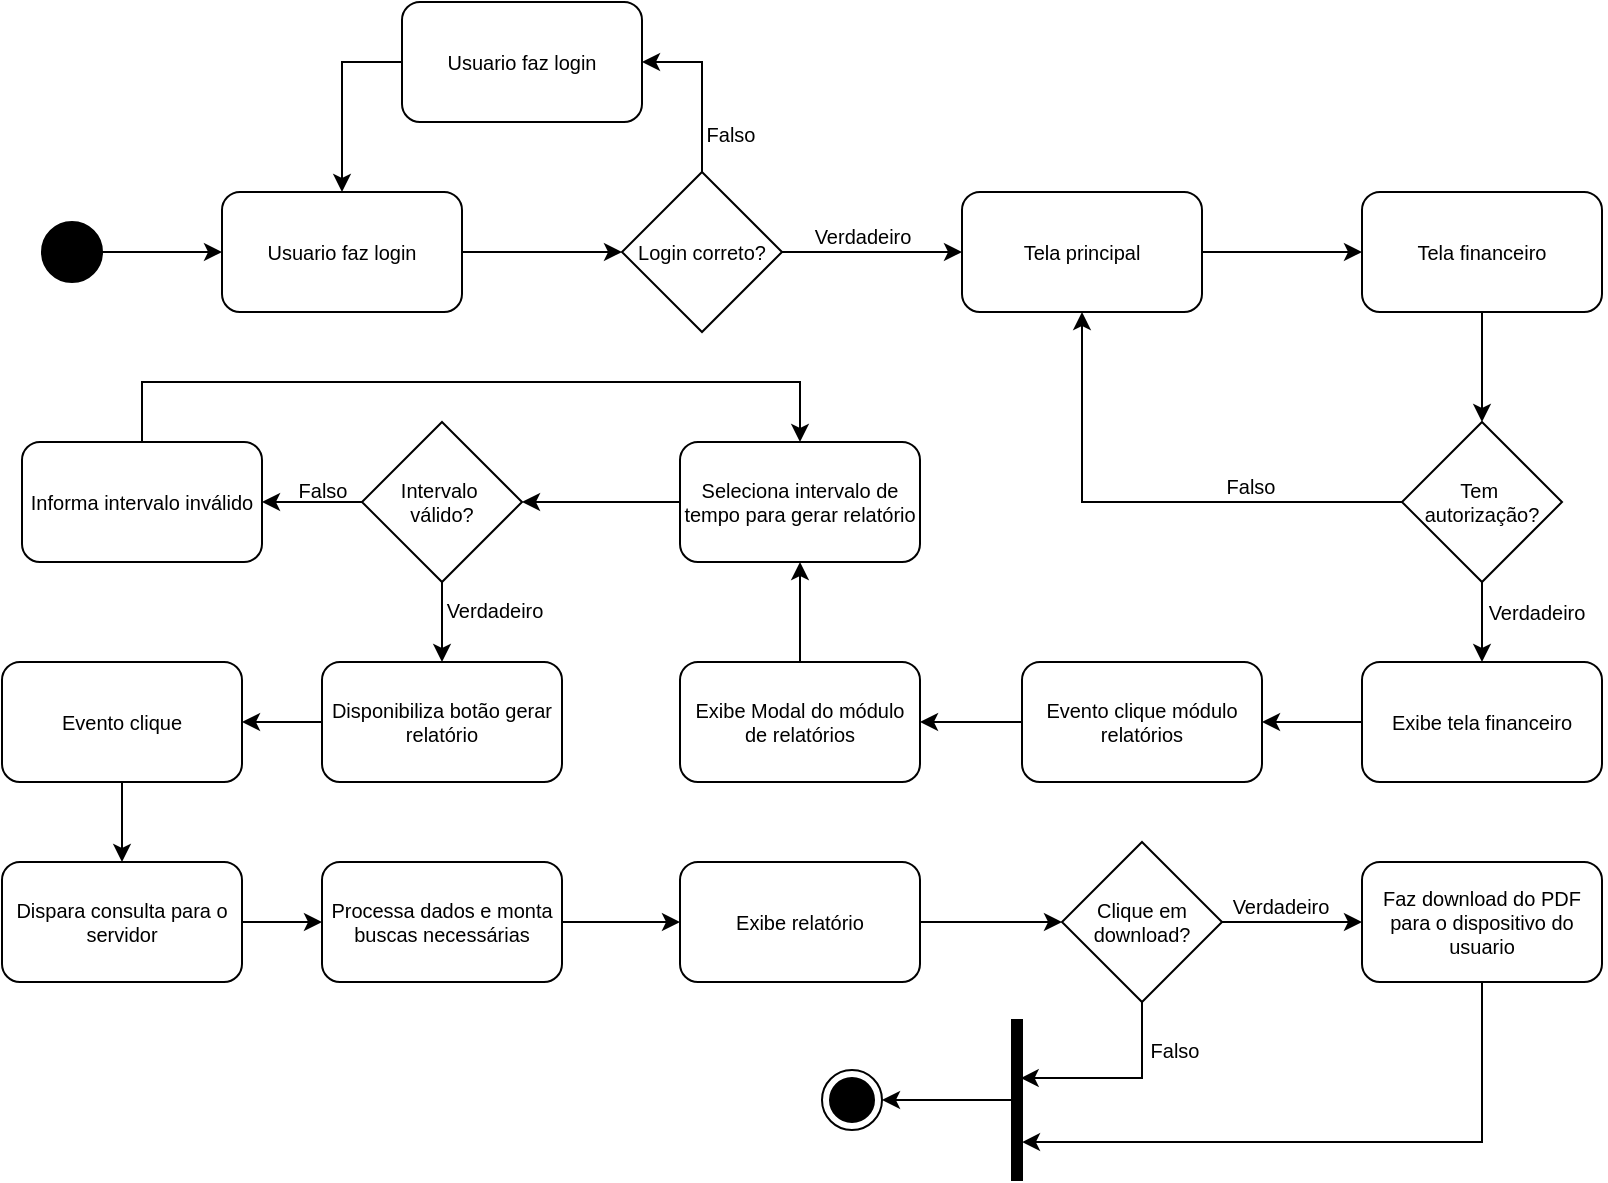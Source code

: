 <mxfile version="25.0.1">
  <diagram name="Page-1" id="P2yEPsJlVXhFW97qSKai">
    <mxGraphModel dx="1434" dy="778" grid="1" gridSize="10" guides="1" tooltips="1" connect="1" arrows="1" fold="1" page="1" pageScale="1" pageWidth="827" pageHeight="1169" math="0" shadow="0">
      <root>
        <mxCell id="0" />
        <mxCell id="1" parent="0" />
        <mxCell id="86fRKVhWkx9RXHk3TfbC-3" value="" style="edgeStyle=orthogonalEdgeStyle;rounded=0;orthogonalLoop=1;jettySize=auto;html=1;" edge="1" parent="1" source="86fRKVhWkx9RXHk3TfbC-1" target="86fRKVhWkx9RXHk3TfbC-2">
          <mxGeometry relative="1" as="geometry" />
        </mxCell>
        <mxCell id="86fRKVhWkx9RXHk3TfbC-1" value="" style="ellipse;fillColor=strokeColor;html=1;" vertex="1" parent="1">
          <mxGeometry x="30" y="120" width="30" height="30" as="geometry" />
        </mxCell>
        <mxCell id="86fRKVhWkx9RXHk3TfbC-5" value="" style="edgeStyle=orthogonalEdgeStyle;rounded=0;orthogonalLoop=1;jettySize=auto;html=1;" edge="1" parent="1" source="86fRKVhWkx9RXHk3TfbC-2" target="86fRKVhWkx9RXHk3TfbC-4">
          <mxGeometry relative="1" as="geometry" />
        </mxCell>
        <mxCell id="86fRKVhWkx9RXHk3TfbC-2" value="Usuario faz login" style="rounded=1;whiteSpace=wrap;html=1;fontSize=10;" vertex="1" parent="1">
          <mxGeometry x="120" y="105" width="120" height="60" as="geometry" />
        </mxCell>
        <mxCell id="86fRKVhWkx9RXHk3TfbC-10" style="edgeStyle=orthogonalEdgeStyle;rounded=0;orthogonalLoop=1;jettySize=auto;html=1;" edge="1" parent="1" source="86fRKVhWkx9RXHk3TfbC-4" target="86fRKVhWkx9RXHk3TfbC-7">
          <mxGeometry relative="1" as="geometry">
            <Array as="points">
              <mxPoint x="360" y="40" />
            </Array>
          </mxGeometry>
        </mxCell>
        <mxCell id="86fRKVhWkx9RXHk3TfbC-15" value="" style="edgeStyle=orthogonalEdgeStyle;rounded=0;orthogonalLoop=1;jettySize=auto;html=1;" edge="1" parent="1" source="86fRKVhWkx9RXHk3TfbC-4" target="86fRKVhWkx9RXHk3TfbC-14">
          <mxGeometry relative="1" as="geometry" />
        </mxCell>
        <mxCell id="86fRKVhWkx9RXHk3TfbC-4" value="Login correto?" style="rhombus;fontSize=10;" vertex="1" parent="1">
          <mxGeometry x="320" y="95" width="80" height="80" as="geometry" />
        </mxCell>
        <mxCell id="86fRKVhWkx9RXHk3TfbC-11" style="edgeStyle=orthogonalEdgeStyle;rounded=0;orthogonalLoop=1;jettySize=auto;html=1;entryX=0.5;entryY=0;entryDx=0;entryDy=0;" edge="1" parent="1" source="86fRKVhWkx9RXHk3TfbC-7" target="86fRKVhWkx9RXHk3TfbC-2">
          <mxGeometry relative="1" as="geometry">
            <Array as="points">
              <mxPoint x="180" y="40" />
            </Array>
          </mxGeometry>
        </mxCell>
        <mxCell id="86fRKVhWkx9RXHk3TfbC-7" value="Usuario faz login" style="rounded=1;whiteSpace=wrap;html=1;fontSize=10;" vertex="1" parent="1">
          <mxGeometry x="210" y="10" width="120" height="60" as="geometry" />
        </mxCell>
        <mxCell id="86fRKVhWkx9RXHk3TfbC-12" value="Falso" style="text;html=1;align=center;verticalAlign=middle;resizable=0;points=[];autosize=1;strokeColor=none;fillColor=none;fontSize=10;" vertex="1" parent="1">
          <mxGeometry x="349" y="61" width="50" height="30" as="geometry" />
        </mxCell>
        <mxCell id="86fRKVhWkx9RXHk3TfbC-18" value="" style="edgeStyle=orthogonalEdgeStyle;rounded=0;orthogonalLoop=1;jettySize=auto;html=1;" edge="1" parent="1" source="86fRKVhWkx9RXHk3TfbC-14" target="86fRKVhWkx9RXHk3TfbC-17">
          <mxGeometry relative="1" as="geometry" />
        </mxCell>
        <mxCell id="86fRKVhWkx9RXHk3TfbC-14" value="Tela principal" style="rounded=1;whiteSpace=wrap;html=1;fontSize=10;" vertex="1" parent="1">
          <mxGeometry x="490" y="105" width="120" height="60" as="geometry" />
        </mxCell>
        <mxCell id="86fRKVhWkx9RXHk3TfbC-16" value="Verdadeiro" style="text;html=1;align=center;verticalAlign=middle;resizable=0;points=[];autosize=1;strokeColor=none;fillColor=none;fontSize=10;" vertex="1" parent="1">
          <mxGeometry x="405" y="112" width="70" height="30" as="geometry" />
        </mxCell>
        <mxCell id="86fRKVhWkx9RXHk3TfbC-20" value="" style="edgeStyle=orthogonalEdgeStyle;rounded=0;orthogonalLoop=1;jettySize=auto;html=1;" edge="1" parent="1" source="86fRKVhWkx9RXHk3TfbC-17" target="86fRKVhWkx9RXHk3TfbC-19">
          <mxGeometry relative="1" as="geometry" />
        </mxCell>
        <mxCell id="86fRKVhWkx9RXHk3TfbC-17" value="Tela financeiro" style="rounded=1;whiteSpace=wrap;html=1;fontSize=10;" vertex="1" parent="1">
          <mxGeometry x="690" y="105" width="120" height="60" as="geometry" />
        </mxCell>
        <mxCell id="86fRKVhWkx9RXHk3TfbC-21" style="edgeStyle=orthogonalEdgeStyle;rounded=0;orthogonalLoop=1;jettySize=auto;html=1;" edge="1" parent="1" source="86fRKVhWkx9RXHk3TfbC-19" target="86fRKVhWkx9RXHk3TfbC-14">
          <mxGeometry relative="1" as="geometry" />
        </mxCell>
        <mxCell id="86fRKVhWkx9RXHk3TfbC-24" value="" style="edgeStyle=orthogonalEdgeStyle;rounded=0;orthogonalLoop=1;jettySize=auto;html=1;" edge="1" parent="1" source="86fRKVhWkx9RXHk3TfbC-19" target="86fRKVhWkx9RXHk3TfbC-23">
          <mxGeometry relative="1" as="geometry" />
        </mxCell>
        <mxCell id="86fRKVhWkx9RXHk3TfbC-19" value="Tem &#xa;autorização?" style="rhombus;fontSize=10;" vertex="1" parent="1">
          <mxGeometry x="710" y="220" width="80" height="80" as="geometry" />
        </mxCell>
        <mxCell id="86fRKVhWkx9RXHk3TfbC-22" value="Falso" style="text;html=1;align=center;verticalAlign=middle;resizable=0;points=[];autosize=1;strokeColor=none;fillColor=none;fontSize=10;" vertex="1" parent="1">
          <mxGeometry x="609" y="237" width="50" height="30" as="geometry" />
        </mxCell>
        <mxCell id="86fRKVhWkx9RXHk3TfbC-27" value="" style="edgeStyle=orthogonalEdgeStyle;rounded=0;orthogonalLoop=1;jettySize=auto;html=1;" edge="1" parent="1" source="86fRKVhWkx9RXHk3TfbC-23" target="86fRKVhWkx9RXHk3TfbC-26">
          <mxGeometry relative="1" as="geometry" />
        </mxCell>
        <mxCell id="86fRKVhWkx9RXHk3TfbC-23" value="Exibe tela financeiro" style="rounded=1;whiteSpace=wrap;html=1;fontSize=10;" vertex="1" parent="1">
          <mxGeometry x="690" y="340" width="120" height="60" as="geometry" />
        </mxCell>
        <mxCell id="86fRKVhWkx9RXHk3TfbC-25" value="Verdadeiro" style="text;html=1;align=center;verticalAlign=middle;resizable=0;points=[];autosize=1;strokeColor=none;fillColor=none;fontSize=10;" vertex="1" parent="1">
          <mxGeometry x="742" y="300" width="70" height="30" as="geometry" />
        </mxCell>
        <mxCell id="86fRKVhWkx9RXHk3TfbC-29" value="" style="edgeStyle=orthogonalEdgeStyle;rounded=0;orthogonalLoop=1;jettySize=auto;html=1;" edge="1" parent="1" source="86fRKVhWkx9RXHk3TfbC-26" target="86fRKVhWkx9RXHk3TfbC-28">
          <mxGeometry relative="1" as="geometry" />
        </mxCell>
        <mxCell id="86fRKVhWkx9RXHk3TfbC-26" value="Evento clique módulo relatórios" style="rounded=1;whiteSpace=wrap;html=1;fontSize=10;" vertex="1" parent="1">
          <mxGeometry x="520" y="340" width="120" height="60" as="geometry" />
        </mxCell>
        <mxCell id="86fRKVhWkx9RXHk3TfbC-31" value="" style="edgeStyle=orthogonalEdgeStyle;rounded=0;orthogonalLoop=1;jettySize=auto;html=1;" edge="1" parent="1" source="86fRKVhWkx9RXHk3TfbC-28" target="86fRKVhWkx9RXHk3TfbC-30">
          <mxGeometry relative="1" as="geometry" />
        </mxCell>
        <mxCell id="86fRKVhWkx9RXHk3TfbC-28" value="Exibe Modal do módulo de relatórios" style="rounded=1;whiteSpace=wrap;html=1;fontSize=10;" vertex="1" parent="1">
          <mxGeometry x="349" y="340" width="120" height="60" as="geometry" />
        </mxCell>
        <mxCell id="86fRKVhWkx9RXHk3TfbC-33" value="" style="edgeStyle=orthogonalEdgeStyle;rounded=0;orthogonalLoop=1;jettySize=auto;html=1;" edge="1" parent="1" source="86fRKVhWkx9RXHk3TfbC-30" target="86fRKVhWkx9RXHk3TfbC-32">
          <mxGeometry relative="1" as="geometry" />
        </mxCell>
        <mxCell id="86fRKVhWkx9RXHk3TfbC-30" value="Seleciona intervalo de tempo para gerar relatório" style="rounded=1;whiteSpace=wrap;html=1;fontSize=10;" vertex="1" parent="1">
          <mxGeometry x="349" y="230" width="120" height="60" as="geometry" />
        </mxCell>
        <mxCell id="86fRKVhWkx9RXHk3TfbC-36" value="" style="edgeStyle=orthogonalEdgeStyle;rounded=0;orthogonalLoop=1;jettySize=auto;html=1;" edge="1" parent="1" source="86fRKVhWkx9RXHk3TfbC-32" target="86fRKVhWkx9RXHk3TfbC-34">
          <mxGeometry relative="1" as="geometry" />
        </mxCell>
        <mxCell id="86fRKVhWkx9RXHk3TfbC-39" value="" style="edgeStyle=orthogonalEdgeStyle;rounded=0;orthogonalLoop=1;jettySize=auto;html=1;" edge="1" parent="1" source="86fRKVhWkx9RXHk3TfbC-32" target="86fRKVhWkx9RXHk3TfbC-38">
          <mxGeometry relative="1" as="geometry" />
        </mxCell>
        <mxCell id="86fRKVhWkx9RXHk3TfbC-32" value="Intervalo &#xa;válido?" style="rhombus;fontSize=10;" vertex="1" parent="1">
          <mxGeometry x="190" y="220" width="80" height="80" as="geometry" />
        </mxCell>
        <mxCell id="86fRKVhWkx9RXHk3TfbC-35" style="edgeStyle=orthogonalEdgeStyle;rounded=0;orthogonalLoop=1;jettySize=auto;html=1;" edge="1" parent="1" source="86fRKVhWkx9RXHk3TfbC-34" target="86fRKVhWkx9RXHk3TfbC-30">
          <mxGeometry relative="1" as="geometry">
            <Array as="points">
              <mxPoint x="80" y="200" />
              <mxPoint x="409" y="200" />
            </Array>
          </mxGeometry>
        </mxCell>
        <mxCell id="86fRKVhWkx9RXHk3TfbC-34" value="Informa intervalo inválido" style="rounded=1;whiteSpace=wrap;html=1;fontSize=10;" vertex="1" parent="1">
          <mxGeometry x="20" y="230" width="120" height="60" as="geometry" />
        </mxCell>
        <mxCell id="86fRKVhWkx9RXHk3TfbC-37" value="Falso" style="text;html=1;align=center;verticalAlign=middle;resizable=0;points=[];autosize=1;strokeColor=none;fillColor=none;fontSize=10;" vertex="1" parent="1">
          <mxGeometry x="145" y="239" width="50" height="30" as="geometry" />
        </mxCell>
        <mxCell id="86fRKVhWkx9RXHk3TfbC-42" value="" style="edgeStyle=orthogonalEdgeStyle;rounded=0;orthogonalLoop=1;jettySize=auto;html=1;" edge="1" parent="1" source="86fRKVhWkx9RXHk3TfbC-38" target="86fRKVhWkx9RXHk3TfbC-41">
          <mxGeometry relative="1" as="geometry" />
        </mxCell>
        <mxCell id="86fRKVhWkx9RXHk3TfbC-38" value="Disponibiliza botão gerar relatório" style="rounded=1;whiteSpace=wrap;html=1;fontSize=10;" vertex="1" parent="1">
          <mxGeometry x="170" y="340" width="120" height="60" as="geometry" />
        </mxCell>
        <mxCell id="86fRKVhWkx9RXHk3TfbC-40" value="Verdadeiro" style="text;html=1;align=center;verticalAlign=middle;resizable=0;points=[];autosize=1;strokeColor=none;fillColor=none;fontSize=10;" vertex="1" parent="1">
          <mxGeometry x="221" y="299" width="70" height="30" as="geometry" />
        </mxCell>
        <mxCell id="86fRKVhWkx9RXHk3TfbC-44" value="" style="edgeStyle=orthogonalEdgeStyle;rounded=0;orthogonalLoop=1;jettySize=auto;html=1;" edge="1" parent="1" source="86fRKVhWkx9RXHk3TfbC-41" target="86fRKVhWkx9RXHk3TfbC-43">
          <mxGeometry relative="1" as="geometry" />
        </mxCell>
        <mxCell id="86fRKVhWkx9RXHk3TfbC-41" value="Evento clique" style="rounded=1;whiteSpace=wrap;html=1;fontSize=10;" vertex="1" parent="1">
          <mxGeometry x="10" y="340" width="120" height="60" as="geometry" />
        </mxCell>
        <mxCell id="86fRKVhWkx9RXHk3TfbC-46" value="" style="edgeStyle=orthogonalEdgeStyle;rounded=0;orthogonalLoop=1;jettySize=auto;html=1;" edge="1" parent="1" source="86fRKVhWkx9RXHk3TfbC-43" target="86fRKVhWkx9RXHk3TfbC-45">
          <mxGeometry relative="1" as="geometry" />
        </mxCell>
        <mxCell id="86fRKVhWkx9RXHk3TfbC-43" value="Dispara consulta para o servidor" style="rounded=1;whiteSpace=wrap;html=1;fontSize=10;" vertex="1" parent="1">
          <mxGeometry x="10" y="440" width="120" height="60" as="geometry" />
        </mxCell>
        <mxCell id="86fRKVhWkx9RXHk3TfbC-48" value="" style="edgeStyle=orthogonalEdgeStyle;rounded=0;orthogonalLoop=1;jettySize=auto;html=1;" edge="1" parent="1" source="86fRKVhWkx9RXHk3TfbC-45" target="86fRKVhWkx9RXHk3TfbC-47">
          <mxGeometry relative="1" as="geometry" />
        </mxCell>
        <mxCell id="86fRKVhWkx9RXHk3TfbC-45" value="Processa dados e monta buscas necessárias" style="rounded=1;whiteSpace=wrap;html=1;fontSize=10;" vertex="1" parent="1">
          <mxGeometry x="170" y="440" width="120" height="60" as="geometry" />
        </mxCell>
        <mxCell id="86fRKVhWkx9RXHk3TfbC-50" value="" style="edgeStyle=orthogonalEdgeStyle;rounded=0;orthogonalLoop=1;jettySize=auto;html=1;" edge="1" parent="1" source="86fRKVhWkx9RXHk3TfbC-47" target="86fRKVhWkx9RXHk3TfbC-49">
          <mxGeometry relative="1" as="geometry" />
        </mxCell>
        <mxCell id="86fRKVhWkx9RXHk3TfbC-47" value="Exibe relatório" style="rounded=1;whiteSpace=wrap;html=1;fontSize=10;" vertex="1" parent="1">
          <mxGeometry x="349" y="440" width="120" height="60" as="geometry" />
        </mxCell>
        <mxCell id="86fRKVhWkx9RXHk3TfbC-52" value="" style="edgeStyle=orthogonalEdgeStyle;rounded=0;orthogonalLoop=1;jettySize=auto;html=1;" edge="1" parent="1" source="86fRKVhWkx9RXHk3TfbC-49" target="86fRKVhWkx9RXHk3TfbC-51">
          <mxGeometry relative="1" as="geometry" />
        </mxCell>
        <mxCell id="86fRKVhWkx9RXHk3TfbC-49" value="Clique em&#xa;download?" style="rhombus;fontSize=10;" vertex="1" parent="1">
          <mxGeometry x="540" y="430" width="80" height="80" as="geometry" />
        </mxCell>
        <mxCell id="86fRKVhWkx9RXHk3TfbC-51" value="Faz download do PDF para o dispositivo do usuario" style="rounded=1;whiteSpace=wrap;html=1;fontSize=10;" vertex="1" parent="1">
          <mxGeometry x="690" y="440" width="120" height="60" as="geometry" />
        </mxCell>
        <mxCell id="86fRKVhWkx9RXHk3TfbC-53" value="Verdadeiro" style="text;html=1;align=center;verticalAlign=middle;resizable=0;points=[];autosize=1;strokeColor=none;fillColor=none;fontSize=10;" vertex="1" parent="1">
          <mxGeometry x="614" y="447" width="70" height="30" as="geometry" />
        </mxCell>
        <mxCell id="86fRKVhWkx9RXHk3TfbC-56" value="Falso" style="text;html=1;align=center;verticalAlign=middle;resizable=0;points=[];autosize=1;strokeColor=none;fillColor=none;fontSize=10;" vertex="1" parent="1">
          <mxGeometry x="571" y="519" width="50" height="30" as="geometry" />
        </mxCell>
        <mxCell id="86fRKVhWkx9RXHk3TfbC-57" value="" style="ellipse;html=1;shape=endState;fillColor=strokeColor;" vertex="1" parent="1">
          <mxGeometry x="420" y="544" width="30" height="30" as="geometry" />
        </mxCell>
        <mxCell id="86fRKVhWkx9RXHk3TfbC-65" value="" style="edgeStyle=orthogonalEdgeStyle;rounded=0;orthogonalLoop=1;jettySize=auto;html=1;" edge="1" parent="1" source="86fRKVhWkx9RXHk3TfbC-59" target="86fRKVhWkx9RXHk3TfbC-57">
          <mxGeometry relative="1" as="geometry" />
        </mxCell>
        <mxCell id="86fRKVhWkx9RXHk3TfbC-59" value="" style="html=1;points=[];perimeter=orthogonalPerimeter;fillColor=strokeColor;rotation=0;" vertex="1" parent="1">
          <mxGeometry x="515" y="519" width="5" height="80" as="geometry" />
        </mxCell>
        <mxCell id="86fRKVhWkx9RXHk3TfbC-63" style="edgeStyle=orthogonalEdgeStyle;rounded=0;orthogonalLoop=1;jettySize=auto;html=1;entryX=0.867;entryY=0.363;entryDx=0;entryDy=0;entryPerimeter=0;" edge="1" parent="1" source="86fRKVhWkx9RXHk3TfbC-49" target="86fRKVhWkx9RXHk3TfbC-59">
          <mxGeometry relative="1" as="geometry">
            <Array as="points">
              <mxPoint x="580" y="548" />
            </Array>
          </mxGeometry>
        </mxCell>
        <mxCell id="86fRKVhWkx9RXHk3TfbC-64" style="edgeStyle=orthogonalEdgeStyle;rounded=0;orthogonalLoop=1;jettySize=auto;html=1;entryX=1;entryY=0.763;entryDx=0;entryDy=0;entryPerimeter=0;" edge="1" parent="1" source="86fRKVhWkx9RXHk3TfbC-51" target="86fRKVhWkx9RXHk3TfbC-59">
          <mxGeometry relative="1" as="geometry">
            <Array as="points">
              <mxPoint x="750" y="580" />
            </Array>
          </mxGeometry>
        </mxCell>
      </root>
    </mxGraphModel>
  </diagram>
</mxfile>
